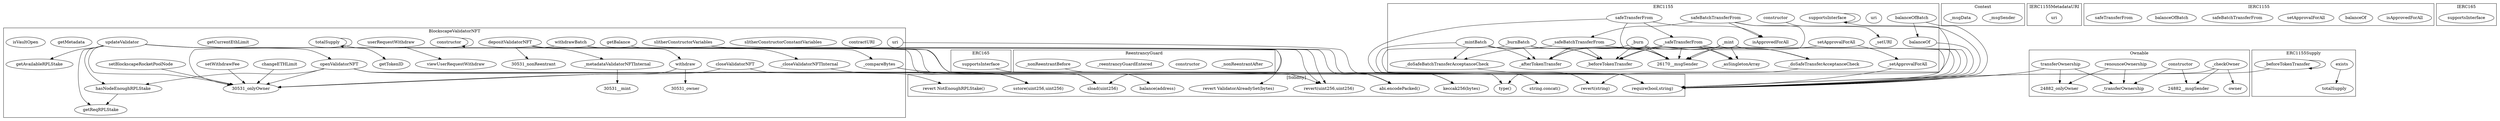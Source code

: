 strict digraph {
subgraph cluster_30531_BlockscapeValidatorNFT {
label = "BlockscapeValidatorNFT"
"30531_setBlockscapeRocketPoolNode" [label="setBlockscapeRocketPoolNode"]
"30531_getBalance" [label="getBalance"]
"30531_getReqRPLStake" [label="getReqRPLStake"]
"30531_contractURI" [label="contractURI"]
"30531_slitherConstructorConstantVariables" [label="slitherConstructorConstantVariables"]
"30531_userRequestWithdraw" [label="userRequestWithdraw"]
"30531_changeETHLimit" [label="changeETHLimit"]
"30531__compareBytes" [label="_compareBytes"]
"30531_depositValidatorNFT" [label="depositValidatorNFT"]
"30531_closeValidatorNFT" [label="closeValidatorNFT"]
"30531_withdraw" [label="withdraw"]
"30531_getTokenID" [label="getTokenID"]
"30531_totalSupply" [label="totalSupply"]
"30531__metadataValidatorNFTInternal" [label="_metadataValidatorNFTInternal"]
"30531_slitherConstructorVariables" [label="slitherConstructorVariables"]
"30531_setWithdrawFee" [label="setWithdrawFee"]
"30531_openValidatorNFT" [label="openValidatorNFT"]
"30531_constructor" [label="constructor"]
"30531_getAvailableRPLStake" [label="getAvailableRPLStake"]
"30531_uri" [label="uri"]
"30531_hasNodeEnoughRPLStake" [label="hasNodeEnoughRPLStake"]
"30531_withdrawBatch" [label="withdrawBatch"]
"30531_getCurrentEthLimit" [label="getCurrentEthLimit"]
"30531__closeValidatorNFTInternal" [label="_closeValidatorNFTInternal"]
"30531_updateValidator" [label="updateValidator"]
"30531_getMetadata" [label="getMetadata"]
"30531_isVaultOpen" [label="isVaultOpen"]
"30531_viewUserRequestWithdraw" [label="viewUserRequestWithdraw"]
"30531_depositValidatorNFT" -> "30531_nonReentrant"
"30531_hasNodeEnoughRPLStake" -> "30531_getReqRPLStake"
"30531_openValidatorNFT" -> "30531_hasNodeEnoughRPLStake"
"30531_withdrawBatch" -> "30531_withdraw"
"30531_withdrawBatch" -> "30531_onlyOwner"
"30531_updateValidator" -> "30531_openValidatorNFT"
"30531_openValidatorNFT" -> "30531_onlyOwner"
"30531_withdraw" -> "30531_onlyOwner"
"30531_constructor" -> "30531_constructor"
"30531_setWithdrawFee" -> "30531_onlyOwner"
"30531_updateValidator" -> "30531__compareBytes"
"30531_updateValidator" -> "30531_getReqRPLStake"
"30531_updateValidator" -> "30531_hasNodeEnoughRPLStake"
"30531__metadataValidatorNFTInternal" -> "30531__mint"
"30531_withdraw" -> "30531_owner"
"30531_userRequestWithdraw" -> "30531_viewUserRequestWithdraw"
"30531_updateValidator" -> "30531_getAvailableRPLStake"
"30531_depositValidatorNFT" -> "30531__metadataValidatorNFTInternal"
"30531_updateValidator" -> "30531_onlyOwner"
"30531_closeValidatorNFT" -> "30531_onlyOwner"
"30531_changeETHLimit" -> "30531_onlyOwner"
"30531_depositValidatorNFT" -> "30531__closeValidatorNFTInternal"
"30531_setBlockscapeRocketPoolNode" -> "30531_onlyOwner"
}subgraph cluster_26857_Context {
label = "Context"
"26857__msgSender" [label="_msgSender"]
"26857__msgData" [label="_msgData"]
}subgraph cluster_26505_IERC1155MetadataURI {
label = "IERC1155MetadataURI"
"26505_uri" [label="uri"]
}subgraph cluster_27056_ERC165 {
label = "ERC165"
"27056_supportsInterface" [label="supportsInterface"]
}subgraph cluster_24882_Ownable {
label = "Ownable"
"24882_owner" [label="owner"]
"24882__checkOwner" [label="_checkOwner"]
"24882_transferOwnership" [label="transferOwnership"]
"24882_renounceOwnership" [label="renounceOwnership"]
"24882_constructor" [label="constructor"]
"24882__transferOwnership" [label="_transferOwnership"]
"24882_renounceOwnership" -> "24882_onlyOwner"
"24882__checkOwner" -> "24882__msgSender"
"24882_constructor" -> "24882__msgSender"
"24882_renounceOwnership" -> "24882__transferOwnership"
"24882_transferOwnership" -> "24882__transferOwnership"
"24882_transferOwnership" -> "24882_onlyOwner"
"24882_constructor" -> "24882__transferOwnership"
"24882__checkOwner" -> "24882_owner"
}subgraph cluster_24947_ReentrancyGuard {
label = "ReentrancyGuard"
"24947__nonReentrantAfter" [label="_nonReentrantAfter"]
"24947_constructor" [label="constructor"]
"24947__reentrancyGuardEntered" [label="_reentrancyGuardEntered"]
"24947__nonReentrantBefore" [label="_nonReentrantBefore"]
}subgraph cluster_26292_IERC1155 {
label = "IERC1155"
"26292_isApprovedForAll" [label="isApprovedForAll"]
"26292_balanceOf" [label="balanceOf"]
"26292_setApprovalForAll" [label="setApprovalForAll"]
"26292_safeBatchTransferFrom" [label="safeBatchTransferFrom"]
"26292_balanceOfBatch" [label="balanceOfBatch"]
"26292_safeTransferFrom" [label="safeTransferFrom"]
}subgraph cluster_26170_ERC1155 {
label = "ERC1155"
"26170__doSafeTransferAcceptanceCheck" [label="_doSafeTransferAcceptanceCheck"]
"26170_balanceOf" [label="balanceOf"]
"26170_isApprovedForAll" [label="isApprovedForAll"]
"26170_safeBatchTransferFrom" [label="safeBatchTransferFrom"]
"26170_uri" [label="uri"]
"26170_constructor" [label="constructor"]
"26170__safeTransferFrom" [label="_safeTransferFrom"]
"26170_balanceOfBatch" [label="balanceOfBatch"]
"26170__burn" [label="_burn"]
"26170__asSingletonArray" [label="_asSingletonArray"]
"26170__setURI" [label="_setURI"]
"26170__mint" [label="_mint"]
"26170_safeTransferFrom" [label="safeTransferFrom"]
"26170__afterTokenTransfer" [label="_afterTokenTransfer"]
"26170__setApprovalForAll" [label="_setApprovalForAll"]
"26170__safeBatchTransferFrom" [label="_safeBatchTransferFrom"]
"26170_setApprovalForAll" [label="setApprovalForAll"]
"26170__mintBatch" [label="_mintBatch"]
"26170__burnBatch" [label="_burnBatch"]
"26170_supportsInterface" [label="supportsInterface"]
"26170__beforeTokenTransfer" [label="_beforeTokenTransfer"]
"26170__doSafeBatchTransferAcceptanceCheck" [label="_doSafeBatchTransferAcceptanceCheck"]
"26170__mintBatch" -> "26170__beforeTokenTransfer"
"26170__mint" -> "26170__doSafeTransferAcceptanceCheck"
"26170_safeBatchTransferFrom" -> "26170__safeBatchTransferFrom"
"26170__safeTransferFrom" -> "26170__doSafeTransferAcceptanceCheck"
"26170_constructor" -> "26170__setURI"
"26170__safeTransferFrom" -> "26170__afterTokenTransfer"
"26170__mintBatch" -> "26170__doSafeBatchTransferAcceptanceCheck"
"26170__safeBatchTransferFrom" -> "26170__beforeTokenTransfer"
"26170_setApprovalForAll" -> "26170__msgSender"
"26170__mint" -> "26170__beforeTokenTransfer"
"26170_balanceOfBatch" -> "26170_balanceOf"
"26170_safeBatchTransferFrom" -> "26170__msgSender"
"26170__mint" -> "26170__msgSender"
"26170__burnBatch" -> "26170__msgSender"
"26170_safeTransferFrom" -> "26170_isApprovedForAll"
"26170__safeBatchTransferFrom" -> "26170__doSafeBatchTransferAcceptanceCheck"
"26170__safeTransferFrom" -> "26170__beforeTokenTransfer"
"26170__burn" -> "26170__asSingletonArray"
"26170__safeBatchTransferFrom" -> "26170__msgSender"
"26170_safeTransferFrom" -> "26170__msgSender"
"26170__safeBatchTransferFrom" -> "26170__afterTokenTransfer"
"26170__burnBatch" -> "26170__afterTokenTransfer"
"26170__burn" -> "26170__afterTokenTransfer"
"26170_setApprovalForAll" -> "26170__setApprovalForAll"
"26170__safeTransferFrom" -> "26170__msgSender"
"26170__mint" -> "26170__asSingletonArray"
"26170_safeTransferFrom" -> "26170__safeTransferFrom"
"26170__mintBatch" -> "26170__msgSender"
"26170__burnBatch" -> "26170__beforeTokenTransfer"
"26170__safeTransferFrom" -> "26170__asSingletonArray"
"26170__burn" -> "26170__beforeTokenTransfer"
"26170_supportsInterface" -> "26170_supportsInterface"
"26170__mintBatch" -> "26170__afterTokenTransfer"
"26170__mint" -> "26170__afterTokenTransfer"
"26170__burn" -> "26170__msgSender"
"26170_safeBatchTransferFrom" -> "26170_isApprovedForAll"
}subgraph cluster_27068_IERC165 {
label = "IERC165"
"27068_supportsInterface" [label="supportsInterface"]
}subgraph cluster_26490_ERC1155Supply {
label = "ERC1155Supply"
"26490_totalSupply" [label="totalSupply"]
"26490_exists" [label="exists"]
"26490__beforeTokenTransfer" [label="_beforeTokenTransfer"]
"26490_exists" -> "26490_totalSupply"
"26490__beforeTokenTransfer" -> "26490__beforeTokenTransfer"
}subgraph cluster_solidity {
label = "[Solidity]"
"sload(uint256)" 
"require(bool,string)" 
"revert ValidatorAlreadySet(bytes)" 
"revert NotEnoughRPLStake()" 
"revert(string)" 
"sstore(uint256,uint256)" 
"abi.encodePacked()" 
"string.concat()" 
"keccak256(bytes)" 
"revert(uint256,uint256)" 
"balance(address)" 
"type()" 
"26170__burn" -> "require(bool,string)"
"26170__mint" -> "require(bool,string)"
"24947__nonReentrantBefore" -> "require(bool,string)"
"26170_safeTransferFrom" -> "require(bool,string)"
"30531__compareBytes" -> "keccak256(bytes)"
"26170_safeBatchTransferFrom" -> "require(bool,string)"
"30531_depositValidatorNFT" -> "sstore(uint256,uint256)"
"30531_openValidatorNFT" -> "sstore(uint256,uint256)"
"26170_supportsInterface" -> "type()"
"30531_depositValidatorNFT" -> "require(bool,string)"
"30531_openValidatorNFT" -> "revert NotEnoughRPLStake()"
"26170__doSafeBatchTransferAcceptanceCheck" -> "revert(string)"
"27056_supportsInterface" -> "type()"
"30531_uri" -> "string.concat()"
"30531_openValidatorNFT" -> "revert(uint256,uint256)"
"26170__safeTransferFrom" -> "require(bool,string)"
"30531_depositValidatorNFT" -> "sload(uint256)"
"30531__closeValidatorNFTInternal" -> "sstore(uint256,uint256)"
"26170_balanceOf" -> "require(bool,string)"
"30531_slitherConstructorVariables" -> "abi.encodePacked()"
"26170__safeBatchTransferFrom" -> "require(bool,string)"
"30531_getBalance" -> "balance(address)"
"26170_balanceOfBatch" -> "require(bool,string)"
"24882_transferOwnership" -> "require(bool,string)"
"30531_openValidatorNFT" -> "sload(uint256)"
"26490__beforeTokenTransfer" -> "require(bool,string)"
"30531_withdrawBatch" -> "sload(uint256)"
"26170__burnBatch" -> "require(bool,string)"
"30531_withdrawBatch" -> "revert(uint256,uint256)"
"30531_slitherConstructorVariables" -> "keccak256(bytes)"
"24882__checkOwner" -> "require(bool,string)"
"30531_updateValidator" -> "revert ValidatorAlreadySet(bytes)"
"26170__mintBatch" -> "require(bool,string)"
"26170__doSafeTransferAcceptanceCheck" -> "revert(string)"
"26170__setApprovalForAll" -> "require(bool,string)"
"30531_depositValidatorNFT" -> "revert(uint256,uint256)"
"30531__compareBytes" -> "abi.encodePacked()"
"30531_closeValidatorNFT" -> "sstore(uint256,uint256)"
}"30531_totalSupply" -> "30531_getTokenID"
"30531_totalSupply" -> "30531_totalSupply"
}
